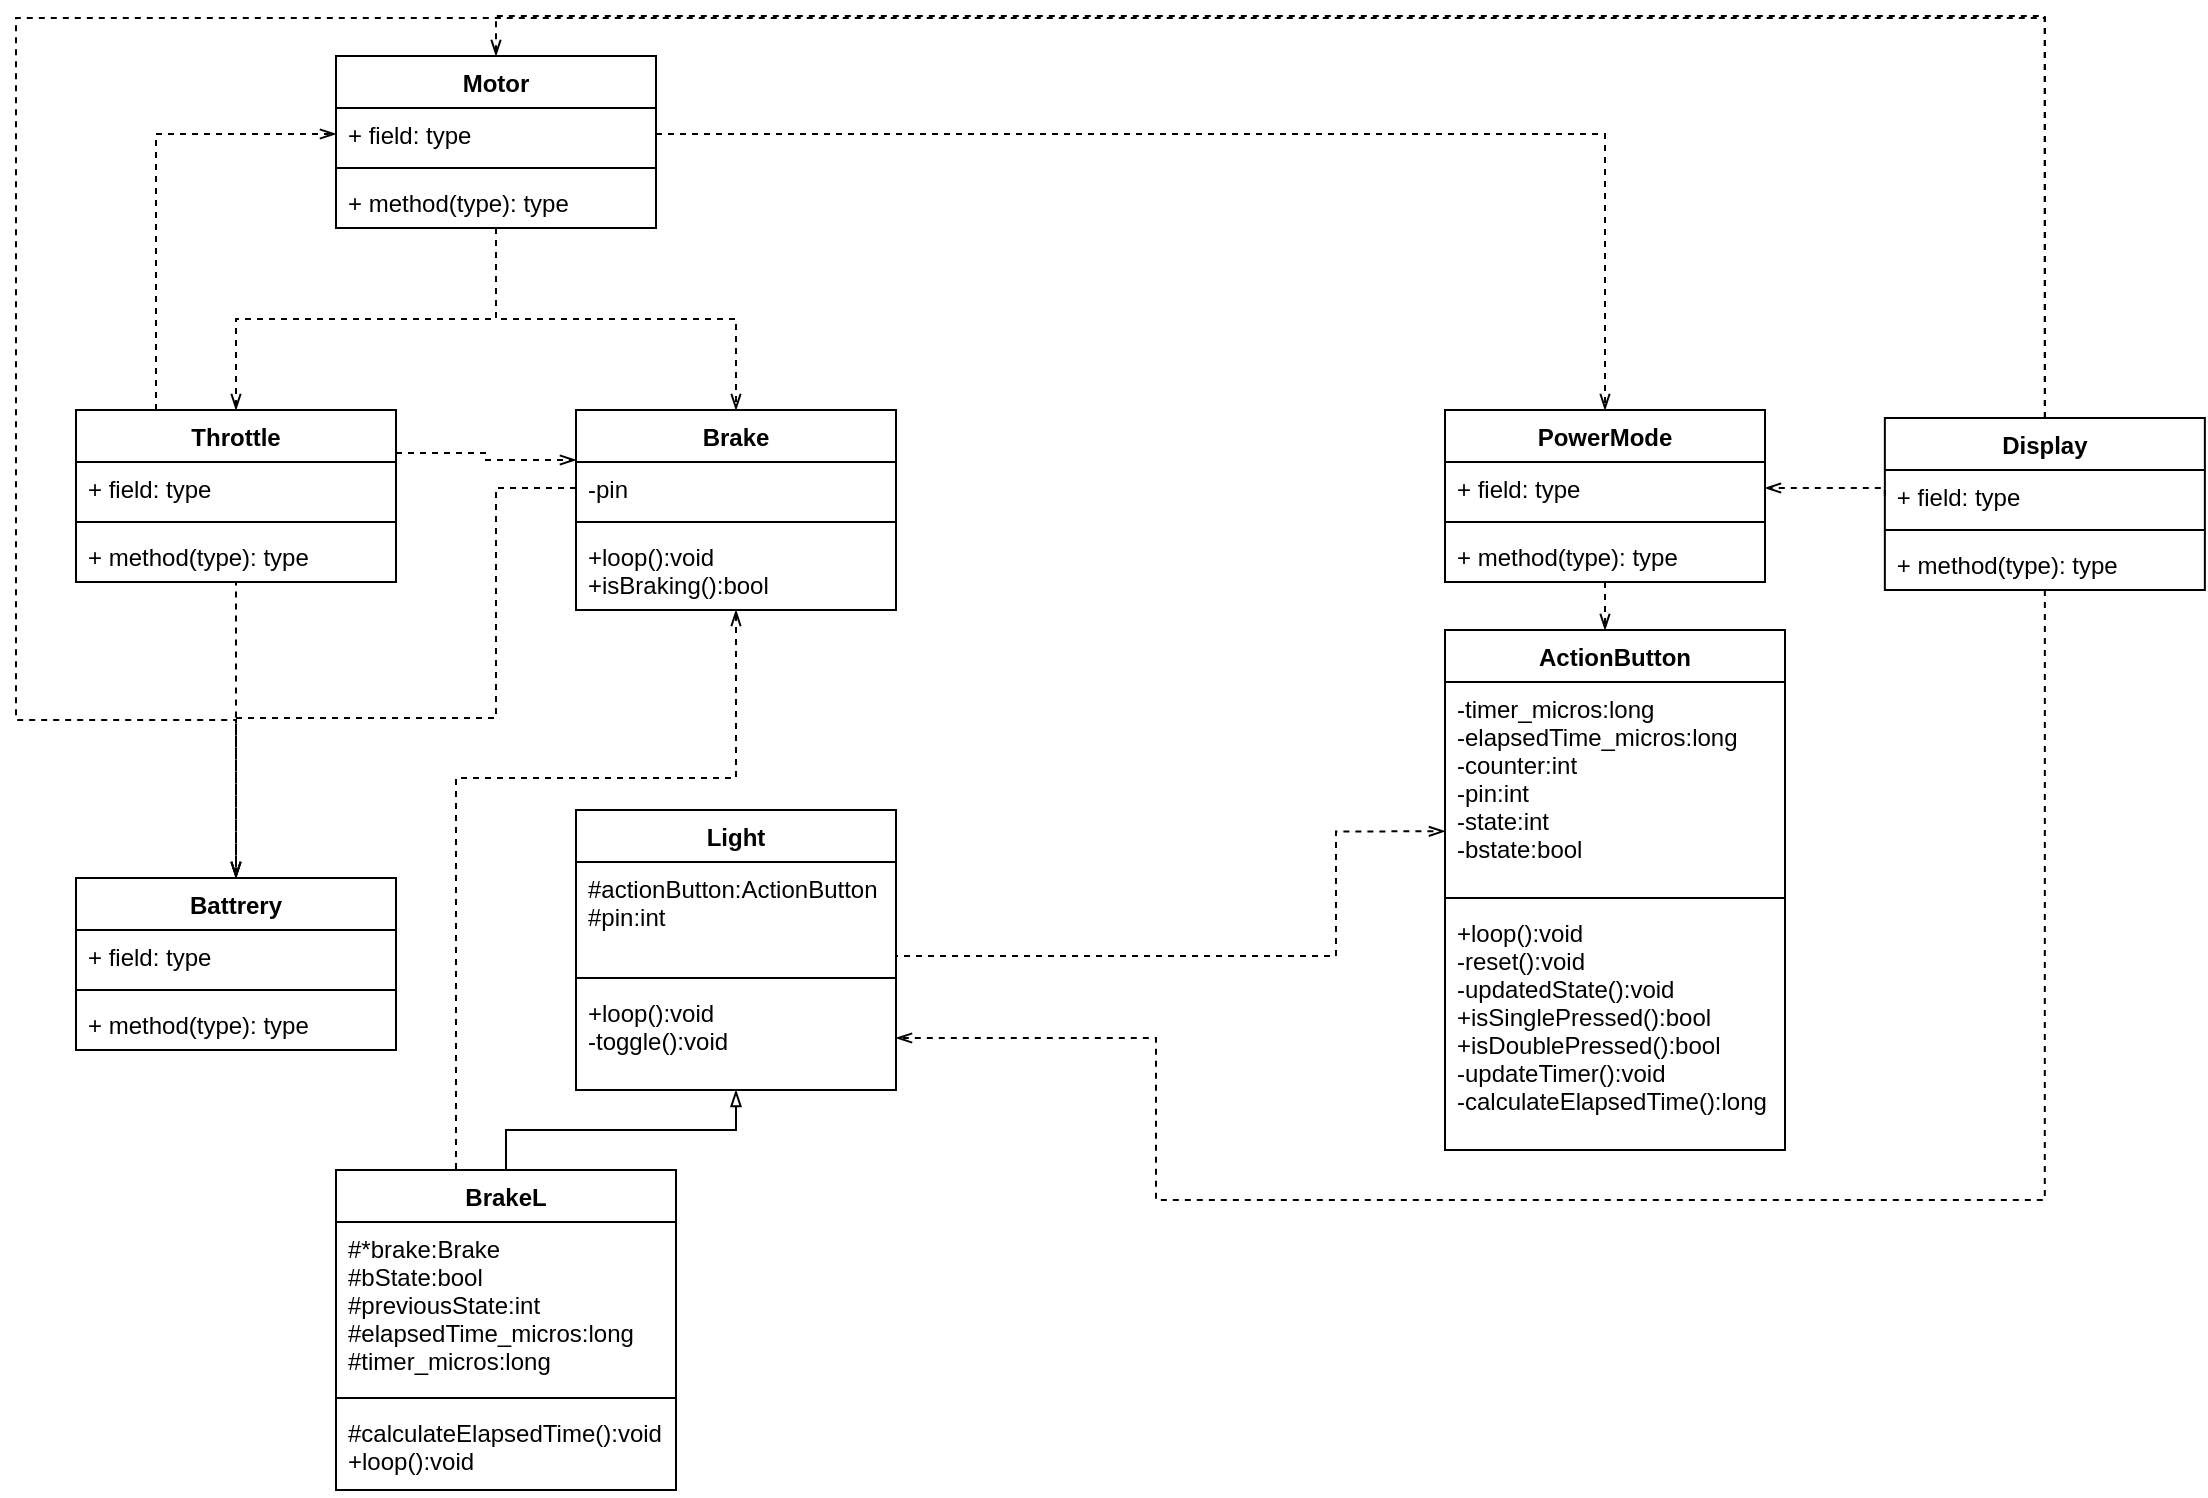 <mxfile version="10.8.0" type="device"><diagram id="RRR2Q73Efiblb29-fy5A" name="Page-1"><mxGraphModel dx="898" dy="638" grid="1" gridSize="10" guides="1" tooltips="1" connect="1" arrows="1" fold="1" page="1" pageScale="1" pageWidth="850" pageHeight="1100" math="0" shadow="0"><root><mxCell id="0"/><mxCell id="1" parent="0"/><mxCell id="Oltx8EEPDuNsa9bhyEoh-46" style="edgeStyle=orthogonalEdgeStyle;rounded=0;orthogonalLoop=1;jettySize=auto;html=1;dashed=1;startArrow=none;startFill=0;endArrow=openThin;endFill=0;" parent="1" source="Oltx8EEPDuNsa9bhyEoh-1" target="Oltx8EEPDuNsa9bhyEoh-9" edge="1"><mxGeometry relative="1" as="geometry"/></mxCell><mxCell id="Oltx8EEPDuNsa9bhyEoh-47" style="edgeStyle=orthogonalEdgeStyle;rounded=0;orthogonalLoop=1;jettySize=auto;html=1;exitX=0.5;exitY=1;exitDx=0;exitDy=0;entryX=0.5;entryY=0;entryDx=0;entryDy=0;dashed=1;startArrow=none;startFill=0;endArrow=openThin;endFill=0;" parent="1" source="Oltx8EEPDuNsa9bhyEoh-1" target="Oltx8EEPDuNsa9bhyEoh-5" edge="1"><mxGeometry relative="1" as="geometry"/></mxCell><mxCell id="Oltx8EEPDuNsa9bhyEoh-1" value="Motor" style="swimlane;fontStyle=1;align=center;verticalAlign=top;childLayout=stackLayout;horizontal=1;startSize=26;horizontalStack=0;resizeParent=1;resizeParentMax=0;resizeLast=0;collapsible=1;marginBottom=0;" parent="1" vertex="1"><mxGeometry x="340" y="39" width="160" height="86" as="geometry"/></mxCell><mxCell id="Oltx8EEPDuNsa9bhyEoh-2" value="+ field: type" style="text;strokeColor=none;fillColor=none;align=left;verticalAlign=top;spacingLeft=4;spacingRight=4;overflow=hidden;rotatable=0;points=[[0,0.5],[1,0.5]];portConstraint=eastwest;" parent="Oltx8EEPDuNsa9bhyEoh-1" vertex="1"><mxGeometry y="26" width="160" height="26" as="geometry"/></mxCell><mxCell id="Oltx8EEPDuNsa9bhyEoh-3" value="" style="line;strokeWidth=1;fillColor=none;align=left;verticalAlign=middle;spacingTop=-1;spacingLeft=3;spacingRight=3;rotatable=0;labelPosition=right;points=[];portConstraint=eastwest;" parent="Oltx8EEPDuNsa9bhyEoh-1" vertex="1"><mxGeometry y="52" width="160" height="8" as="geometry"/></mxCell><mxCell id="Oltx8EEPDuNsa9bhyEoh-4" value="+ method(type): type" style="text;strokeColor=none;fillColor=none;align=left;verticalAlign=top;spacingLeft=4;spacingRight=4;overflow=hidden;rotatable=0;points=[[0,0.5],[1,0.5]];portConstraint=eastwest;" parent="Oltx8EEPDuNsa9bhyEoh-1" vertex="1"><mxGeometry y="60" width="160" height="26" as="geometry"/></mxCell><mxCell id="Oltx8EEPDuNsa9bhyEoh-5" value="Brake" style="swimlane;fontStyle=1;align=center;verticalAlign=top;childLayout=stackLayout;horizontal=1;startSize=26;horizontalStack=0;resizeParent=1;resizeParentMax=0;resizeLast=0;collapsible=1;marginBottom=0;" parent="1" vertex="1"><mxGeometry x="460" y="216" width="160" height="100" as="geometry"/></mxCell><mxCell id="Oltx8EEPDuNsa9bhyEoh-6" value="-pin" style="text;strokeColor=none;fillColor=none;align=left;verticalAlign=top;spacingLeft=4;spacingRight=4;overflow=hidden;rotatable=0;points=[[0,0.5],[1,0.5]];portConstraint=eastwest;" parent="Oltx8EEPDuNsa9bhyEoh-5" vertex="1"><mxGeometry y="26" width="160" height="26" as="geometry"/></mxCell><mxCell id="Oltx8EEPDuNsa9bhyEoh-7" value="" style="line;strokeWidth=1;fillColor=none;align=left;verticalAlign=middle;spacingTop=-1;spacingLeft=3;spacingRight=3;rotatable=0;labelPosition=right;points=[];portConstraint=eastwest;" parent="Oltx8EEPDuNsa9bhyEoh-5" vertex="1"><mxGeometry y="52" width="160" height="8" as="geometry"/></mxCell><mxCell id="Oltx8EEPDuNsa9bhyEoh-8" value="+loop():void&#10;+isBraking():bool&#10;" style="text;strokeColor=none;fillColor=none;align=left;verticalAlign=top;spacingLeft=4;spacingRight=4;overflow=hidden;rotatable=0;points=[[0,0.5],[1,0.5]];portConstraint=eastwest;" parent="Oltx8EEPDuNsa9bhyEoh-5" vertex="1"><mxGeometry y="60" width="160" height="40" as="geometry"/></mxCell><mxCell id="Oltx8EEPDuNsa9bhyEoh-85" style="edgeStyle=orthogonalEdgeStyle;rounded=0;orthogonalLoop=1;jettySize=auto;html=1;exitX=1;exitY=0.25;exitDx=0;exitDy=0;entryX=0;entryY=0.25;entryDx=0;entryDy=0;dashed=1;startArrow=none;startFill=0;endArrow=openThin;endFill=0;" parent="1" source="Oltx8EEPDuNsa9bhyEoh-9" target="Oltx8EEPDuNsa9bhyEoh-5" edge="1"><mxGeometry relative="1" as="geometry"/></mxCell><mxCell id="_tzEMMNKPjvsgwQegGH5-1" style="edgeStyle=orthogonalEdgeStyle;rounded=0;orthogonalLoop=1;jettySize=auto;html=1;exitX=0.25;exitY=0;exitDx=0;exitDy=0;entryX=0;entryY=0.5;entryDx=0;entryDy=0;dashed=1;endArrow=openThin;endFill=0;" edge="1" parent="1" source="Oltx8EEPDuNsa9bhyEoh-9" target="Oltx8EEPDuNsa9bhyEoh-2"><mxGeometry relative="1" as="geometry"/></mxCell><mxCell id="Oltx8EEPDuNsa9bhyEoh-9" value="Throttle" style="swimlane;fontStyle=1;align=center;verticalAlign=top;childLayout=stackLayout;horizontal=1;startSize=26;horizontalStack=0;resizeParent=1;resizeParentMax=0;resizeLast=0;collapsible=1;marginBottom=0;" parent="1" vertex="1"><mxGeometry x="210" y="216" width="160" height="86" as="geometry"/></mxCell><mxCell id="Oltx8EEPDuNsa9bhyEoh-10" value="+ field: type" style="text;strokeColor=none;fillColor=none;align=left;verticalAlign=top;spacingLeft=4;spacingRight=4;overflow=hidden;rotatable=0;points=[[0,0.5],[1,0.5]];portConstraint=eastwest;" parent="Oltx8EEPDuNsa9bhyEoh-9" vertex="1"><mxGeometry y="26" width="160" height="26" as="geometry"/></mxCell><mxCell id="Oltx8EEPDuNsa9bhyEoh-11" value="" style="line;strokeWidth=1;fillColor=none;align=left;verticalAlign=middle;spacingTop=-1;spacingLeft=3;spacingRight=3;rotatable=0;labelPosition=right;points=[];portConstraint=eastwest;" parent="Oltx8EEPDuNsa9bhyEoh-9" vertex="1"><mxGeometry y="52" width="160" height="8" as="geometry"/></mxCell><mxCell id="Oltx8EEPDuNsa9bhyEoh-12" value="+ method(type): type" style="text;strokeColor=none;fillColor=none;align=left;verticalAlign=top;spacingLeft=4;spacingRight=4;overflow=hidden;rotatable=0;points=[[0,0.5],[1,0.5]];portConstraint=eastwest;" parent="Oltx8EEPDuNsa9bhyEoh-9" vertex="1"><mxGeometry y="60" width="160" height="26" as="geometry"/></mxCell><mxCell id="Oltx8EEPDuNsa9bhyEoh-17" value="Light" style="swimlane;fontStyle=1;align=center;verticalAlign=top;childLayout=stackLayout;horizontal=1;startSize=26;horizontalStack=0;resizeParent=1;resizeParentMax=0;resizeLast=0;collapsible=1;marginBottom=0;" parent="1" vertex="1"><mxGeometry x="460" y="416" width="160" height="140" as="geometry"/></mxCell><mxCell id="Oltx8EEPDuNsa9bhyEoh-18" value="#actionButton:ActionButton&#10;#pin:int&#10;" style="text;strokeColor=none;fillColor=none;align=left;verticalAlign=top;spacingLeft=4;spacingRight=4;overflow=hidden;rotatable=0;points=[[0,0.5],[1,0.5]];portConstraint=eastwest;" parent="Oltx8EEPDuNsa9bhyEoh-17" vertex="1"><mxGeometry y="26" width="160" height="54" as="geometry"/></mxCell><mxCell id="Oltx8EEPDuNsa9bhyEoh-19" value="" style="line;strokeWidth=1;fillColor=none;align=left;verticalAlign=middle;spacingTop=-1;spacingLeft=3;spacingRight=3;rotatable=0;labelPosition=right;points=[];portConstraint=eastwest;" parent="Oltx8EEPDuNsa9bhyEoh-17" vertex="1"><mxGeometry y="80" width="160" height="8" as="geometry"/></mxCell><mxCell id="Oltx8EEPDuNsa9bhyEoh-20" value="+loop():void&#10;-toggle():void&#10;" style="text;strokeColor=none;fillColor=none;align=left;verticalAlign=top;spacingLeft=4;spacingRight=4;overflow=hidden;rotatable=0;points=[[0,0.5],[1,0.5]];portConstraint=eastwest;" parent="Oltx8EEPDuNsa9bhyEoh-17" vertex="1"><mxGeometry y="88" width="160" height="52" as="geometry"/></mxCell><mxCell id="Oltx8EEPDuNsa9bhyEoh-32" style="edgeStyle=orthogonalEdgeStyle;rounded=0;orthogonalLoop=1;jettySize=auto;html=1;exitX=0.5;exitY=0;exitDx=0;exitDy=0;endArrow=blockThin;endFill=0;entryX=0.5;entryY=1;entryDx=0;entryDy=0;" parent="1" source="Oltx8EEPDuNsa9bhyEoh-21" target="Oltx8EEPDuNsa9bhyEoh-17" edge="1"><mxGeometry relative="1" as="geometry"><mxPoint x="530" y="545" as="targetPoint"/></mxGeometry></mxCell><mxCell id="Oltx8EEPDuNsa9bhyEoh-81" style="edgeStyle=orthogonalEdgeStyle;rounded=0;orthogonalLoop=1;jettySize=auto;html=1;exitX=0.25;exitY=0;exitDx=0;exitDy=0;dashed=1;startArrow=none;startFill=0;endArrow=openThin;endFill=0;entryX=0.5;entryY=1;entryDx=0;entryDy=0;" parent="1" source="Oltx8EEPDuNsa9bhyEoh-21" target="Oltx8EEPDuNsa9bhyEoh-5" edge="1"><mxGeometry relative="1" as="geometry"><mxPoint x="430" y="390" as="targetPoint"/><Array as="points"><mxPoint x="400" y="596"/><mxPoint x="400" y="400"/><mxPoint x="540" y="400"/></Array></mxGeometry></mxCell><mxCell id="Oltx8EEPDuNsa9bhyEoh-21" value="BrakeL" style="swimlane;fontStyle=1;align=center;verticalAlign=top;childLayout=stackLayout;horizontal=1;startSize=26;horizontalStack=0;resizeParent=1;resizeParentMax=0;resizeLast=0;collapsible=1;marginBottom=0;" parent="1" vertex="1"><mxGeometry x="340" y="596" width="170" height="160" as="geometry"/></mxCell><mxCell id="Oltx8EEPDuNsa9bhyEoh-22" value="#*brake:Brake&#10;#bState:bool&#10;#previousState:int&#10;#elapsedTime_micros:long&#10;#timer_micros:long&#10;" style="text;strokeColor=none;fillColor=none;align=left;verticalAlign=top;spacingLeft=4;spacingRight=4;overflow=hidden;rotatable=0;points=[[0,0.5],[1,0.5]];portConstraint=eastwest;" parent="Oltx8EEPDuNsa9bhyEoh-21" vertex="1"><mxGeometry y="26" width="170" height="84" as="geometry"/></mxCell><mxCell id="Oltx8EEPDuNsa9bhyEoh-23" value="" style="line;strokeWidth=1;fillColor=none;align=left;verticalAlign=middle;spacingTop=-1;spacingLeft=3;spacingRight=3;rotatable=0;labelPosition=right;points=[];portConstraint=eastwest;" parent="Oltx8EEPDuNsa9bhyEoh-21" vertex="1"><mxGeometry y="110" width="170" height="8" as="geometry"/></mxCell><mxCell id="Oltx8EEPDuNsa9bhyEoh-24" value="#calculateElapsedTime():void&#10;+loop():void&#10;" style="text;strokeColor=none;fillColor=none;align=left;verticalAlign=top;spacingLeft=4;spacingRight=4;overflow=hidden;rotatable=0;points=[[0,0.5],[1,0.5]];portConstraint=eastwest;" parent="Oltx8EEPDuNsa9bhyEoh-21" vertex="1"><mxGeometry y="118" width="170" height="42" as="geometry"/></mxCell><mxCell id="Oltx8EEPDuNsa9bhyEoh-60" style="edgeStyle=orthogonalEdgeStyle;rounded=0;orthogonalLoop=1;jettySize=auto;html=1;exitX=0.5;exitY=0;exitDx=0;exitDy=0;entryX=0.5;entryY=0;entryDx=0;entryDy=0;dashed=1;startArrow=none;startFill=0;endArrow=openThin;endFill=0;" parent="1" source="Oltx8EEPDuNsa9bhyEoh-33" target="Oltx8EEPDuNsa9bhyEoh-37" edge="1"><mxGeometry relative="1" as="geometry"><Array as="points"><mxPoint x="1194" y="20"/><mxPoint x="180" y="20"/><mxPoint x="180" y="371"/><mxPoint x="290" y="371"/></Array></mxGeometry></mxCell><mxCell id="Oltx8EEPDuNsa9bhyEoh-79" style="edgeStyle=orthogonalEdgeStyle;rounded=0;orthogonalLoop=1;jettySize=auto;html=1;exitX=0.5;exitY=1;exitDx=0;exitDy=0;entryX=1;entryY=0.5;entryDx=0;entryDy=0;dashed=1;startArrow=none;startFill=0;endArrow=openThin;endFill=0;" parent="1" source="Oltx8EEPDuNsa9bhyEoh-33" target="Oltx8EEPDuNsa9bhyEoh-20" edge="1"><mxGeometry relative="1" as="geometry"><Array as="points"><mxPoint x="1194" y="611"/><mxPoint x="750" y="611"/><mxPoint x="750" y="530"/></Array></mxGeometry></mxCell><mxCell id="Oltx8EEPDuNsa9bhyEoh-80" style="edgeStyle=orthogonalEdgeStyle;rounded=0;orthogonalLoop=1;jettySize=auto;html=1;exitX=0.5;exitY=0;exitDx=0;exitDy=0;entryX=0.5;entryY=0;entryDx=0;entryDy=0;dashed=1;startArrow=none;startFill=0;endArrow=openThin;endFill=0;" parent="1" source="Oltx8EEPDuNsa9bhyEoh-33" target="Oltx8EEPDuNsa9bhyEoh-1" edge="1"><mxGeometry relative="1" as="geometry"/></mxCell><mxCell id="Oltx8EEPDuNsa9bhyEoh-33" value="Display" style="swimlane;fontStyle=1;align=center;verticalAlign=top;childLayout=stackLayout;horizontal=1;startSize=26;horizontalStack=0;resizeParent=1;resizeParentMax=0;resizeLast=0;collapsible=1;marginBottom=0;" parent="1" vertex="1"><mxGeometry x="1114.429" y="220" width="160" height="86" as="geometry"/></mxCell><mxCell id="Oltx8EEPDuNsa9bhyEoh-34" value="+ field: type" style="text;strokeColor=none;fillColor=none;align=left;verticalAlign=top;spacingLeft=4;spacingRight=4;overflow=hidden;rotatable=0;points=[[0,0.5],[1,0.5]];portConstraint=eastwest;" parent="Oltx8EEPDuNsa9bhyEoh-33" vertex="1"><mxGeometry y="26" width="160" height="26" as="geometry"/></mxCell><mxCell id="Oltx8EEPDuNsa9bhyEoh-35" value="" style="line;strokeWidth=1;fillColor=none;align=left;verticalAlign=middle;spacingTop=-1;spacingLeft=3;spacingRight=3;rotatable=0;labelPosition=right;points=[];portConstraint=eastwest;" parent="Oltx8EEPDuNsa9bhyEoh-33" vertex="1"><mxGeometry y="52" width="160" height="8" as="geometry"/></mxCell><mxCell id="Oltx8EEPDuNsa9bhyEoh-36" value="+ method(type): type" style="text;strokeColor=none;fillColor=none;align=left;verticalAlign=top;spacingLeft=4;spacingRight=4;overflow=hidden;rotatable=0;points=[[0,0.5],[1,0.5]];portConstraint=eastwest;" parent="Oltx8EEPDuNsa9bhyEoh-33" vertex="1"><mxGeometry y="60" width="160" height="26" as="geometry"/></mxCell><mxCell id="Oltx8EEPDuNsa9bhyEoh-41" style="edgeStyle=orthogonalEdgeStyle;rounded=0;orthogonalLoop=1;jettySize=auto;html=1;exitX=0.5;exitY=0;exitDx=0;exitDy=0;entryX=0.5;entryY=1;entryDx=0;entryDy=0;endArrow=none;endFill=0;dashed=1;startArrow=openThin;startFill=0;" parent="1" source="Oltx8EEPDuNsa9bhyEoh-37" target="Oltx8EEPDuNsa9bhyEoh-9" edge="1"><mxGeometry relative="1" as="geometry"/></mxCell><mxCell id="Oltx8EEPDuNsa9bhyEoh-37" value="Battrery" style="swimlane;fontStyle=1;align=center;verticalAlign=top;childLayout=stackLayout;horizontal=1;startSize=26;horizontalStack=0;resizeParent=1;resizeParentMax=0;resizeLast=0;collapsible=1;marginBottom=0;" parent="1" vertex="1"><mxGeometry x="210" y="450" width="160" height="86" as="geometry"/></mxCell><mxCell id="Oltx8EEPDuNsa9bhyEoh-38" value="+ field: type" style="text;strokeColor=none;fillColor=none;align=left;verticalAlign=top;spacingLeft=4;spacingRight=4;overflow=hidden;rotatable=0;points=[[0,0.5],[1,0.5]];portConstraint=eastwest;" parent="Oltx8EEPDuNsa9bhyEoh-37" vertex="1"><mxGeometry y="26" width="160" height="26" as="geometry"/></mxCell><mxCell id="Oltx8EEPDuNsa9bhyEoh-39" value="" style="line;strokeWidth=1;fillColor=none;align=left;verticalAlign=middle;spacingTop=-1;spacingLeft=3;spacingRight=3;rotatable=0;labelPosition=right;points=[];portConstraint=eastwest;" parent="Oltx8EEPDuNsa9bhyEoh-37" vertex="1"><mxGeometry y="52" width="160" height="8" as="geometry"/></mxCell><mxCell id="Oltx8EEPDuNsa9bhyEoh-40" value="+ method(type): type" style="text;strokeColor=none;fillColor=none;align=left;verticalAlign=top;spacingLeft=4;spacingRight=4;overflow=hidden;rotatable=0;points=[[0,0.5],[1,0.5]];portConstraint=eastwest;" parent="Oltx8EEPDuNsa9bhyEoh-37" vertex="1"><mxGeometry y="60" width="160" height="26" as="geometry"/></mxCell><mxCell id="Oltx8EEPDuNsa9bhyEoh-43" style="edgeStyle=orthogonalEdgeStyle;rounded=0;orthogonalLoop=1;jettySize=auto;html=1;exitX=0;exitY=0.5;exitDx=0;exitDy=0;entryX=0.5;entryY=0;entryDx=0;entryDy=0;dashed=1;startArrow=none;startFill=0;endArrow=openThin;endFill=0;" parent="1" source="Oltx8EEPDuNsa9bhyEoh-6" target="Oltx8EEPDuNsa9bhyEoh-37" edge="1"><mxGeometry relative="1" as="geometry"><Array as="points"><mxPoint x="420" y="255"/><mxPoint x="420" y="370"/><mxPoint x="290" y="370"/></Array></mxGeometry></mxCell><mxCell id="Oltx8EEPDuNsa9bhyEoh-62" value="ActionButton" style="swimlane;fontStyle=1;align=center;verticalAlign=top;childLayout=stackLayout;horizontal=1;startSize=26;horizontalStack=0;resizeParent=1;resizeParentMax=0;resizeLast=0;collapsible=1;marginBottom=0;" parent="1" vertex="1"><mxGeometry x="894.5" y="326" width="170" height="260" as="geometry"/></mxCell><mxCell id="Oltx8EEPDuNsa9bhyEoh-63" value="-timer_micros:long&#10;-elapsedTime_micros:long&#10;-counter:int&#10;-pin:int&#10;-state:int&#10;-bstate:bool" style="text;strokeColor=none;fillColor=none;align=left;verticalAlign=top;spacingLeft=4;spacingRight=4;overflow=hidden;rotatable=0;points=[[0,0.5],[1,0.5]];portConstraint=eastwest;" parent="Oltx8EEPDuNsa9bhyEoh-62" vertex="1"><mxGeometry y="26" width="170" height="104" as="geometry"/></mxCell><mxCell id="Oltx8EEPDuNsa9bhyEoh-64" value="" style="line;strokeWidth=1;fillColor=none;align=left;verticalAlign=middle;spacingTop=-1;spacingLeft=3;spacingRight=3;rotatable=0;labelPosition=right;points=[];portConstraint=eastwest;" parent="Oltx8EEPDuNsa9bhyEoh-62" vertex="1"><mxGeometry y="130" width="170" height="8" as="geometry"/></mxCell><mxCell id="Oltx8EEPDuNsa9bhyEoh-65" value="+loop():void&#10;-reset():void&#10;-updatedState():void&#10;+isSinglePressed():bool&#10;+isDoublePressed():bool&#10;-updateTimer():void&#10;-calculateElapsedTime():long&#10;" style="text;strokeColor=none;fillColor=none;align=left;verticalAlign=top;spacingLeft=4;spacingRight=4;overflow=hidden;rotatable=0;points=[[0,0.5],[1,0.5]];portConstraint=eastwest;" parent="Oltx8EEPDuNsa9bhyEoh-62" vertex="1"><mxGeometry y="138" width="170" height="122" as="geometry"/></mxCell><mxCell id="Oltx8EEPDuNsa9bhyEoh-72" style="edgeStyle=orthogonalEdgeStyle;rounded=0;orthogonalLoop=1;jettySize=auto;html=1;exitX=0.5;exitY=1;exitDx=0;exitDy=0;dashed=1;startArrow=none;startFill=0;endArrow=openThin;endFill=0;" parent="1" source="Oltx8EEPDuNsa9bhyEoh-66" target="Oltx8EEPDuNsa9bhyEoh-62" edge="1"><mxGeometry relative="1" as="geometry"><Array as="points"><mxPoint x="974" y="380"/><mxPoint x="974" y="380"/></Array></mxGeometry></mxCell><mxCell id="Oltx8EEPDuNsa9bhyEoh-66" value="PowerMode" style="swimlane;fontStyle=1;align=center;verticalAlign=top;childLayout=stackLayout;horizontal=1;startSize=26;horizontalStack=0;resizeParent=1;resizeParentMax=0;resizeLast=0;collapsible=1;marginBottom=0;" parent="1" vertex="1"><mxGeometry x="894.5" y="216" width="160" height="86" as="geometry"/></mxCell><mxCell id="Oltx8EEPDuNsa9bhyEoh-67" value="+ field: type" style="text;strokeColor=none;fillColor=none;align=left;verticalAlign=top;spacingLeft=4;spacingRight=4;overflow=hidden;rotatable=0;points=[[0,0.5],[1,0.5]];portConstraint=eastwest;" parent="Oltx8EEPDuNsa9bhyEoh-66" vertex="1"><mxGeometry y="26" width="160" height="26" as="geometry"/></mxCell><mxCell id="Oltx8EEPDuNsa9bhyEoh-68" value="" style="line;strokeWidth=1;fillColor=none;align=left;verticalAlign=middle;spacingTop=-1;spacingLeft=3;spacingRight=3;rotatable=0;labelPosition=right;points=[];portConstraint=eastwest;" parent="Oltx8EEPDuNsa9bhyEoh-66" vertex="1"><mxGeometry y="52" width="160" height="8" as="geometry"/></mxCell><mxCell id="Oltx8EEPDuNsa9bhyEoh-69" value="+ method(type): type" style="text;strokeColor=none;fillColor=none;align=left;verticalAlign=top;spacingLeft=4;spacingRight=4;overflow=hidden;rotatable=0;points=[[0,0.5],[1,0.5]];portConstraint=eastwest;" parent="Oltx8EEPDuNsa9bhyEoh-66" vertex="1"><mxGeometry y="60" width="160" height="26" as="geometry"/></mxCell><mxCell id="Oltx8EEPDuNsa9bhyEoh-71" style="edgeStyle=orthogonalEdgeStyle;rounded=0;orthogonalLoop=1;jettySize=auto;html=1;exitX=1;exitY=0.5;exitDx=0;exitDy=0;entryX=0;entryY=0.718;entryDx=0;entryDy=0;entryPerimeter=0;dashed=1;startArrow=none;startFill=0;endArrow=openThin;endFill=0;" parent="1" source="Oltx8EEPDuNsa9bhyEoh-18" target="Oltx8EEPDuNsa9bhyEoh-63" edge="1"><mxGeometry relative="1" as="geometry"><Array as="points"><mxPoint x="620" y="489"/><mxPoint x="840" y="489"/><mxPoint x="840" y="427"/></Array></mxGeometry></mxCell><mxCell id="Oltx8EEPDuNsa9bhyEoh-73" style="edgeStyle=orthogonalEdgeStyle;rounded=0;orthogonalLoop=1;jettySize=auto;html=1;exitX=1;exitY=0.5;exitDx=0;exitDy=0;entryX=0.5;entryY=0;entryDx=0;entryDy=0;dashed=1;startArrow=none;startFill=0;endArrow=openThin;endFill=0;" parent="1" source="Oltx8EEPDuNsa9bhyEoh-2" target="Oltx8EEPDuNsa9bhyEoh-66" edge="1"><mxGeometry relative="1" as="geometry"><Array as="points"><mxPoint x="975" y="78"/></Array></mxGeometry></mxCell><mxCell id="Oltx8EEPDuNsa9bhyEoh-74" style="edgeStyle=orthogonalEdgeStyle;rounded=0;orthogonalLoop=1;jettySize=auto;html=1;exitX=0;exitY=0.5;exitDx=0;exitDy=0;entryX=1;entryY=0.5;entryDx=0;entryDy=0;dashed=1;startArrow=none;startFill=0;endArrow=openThin;endFill=0;" parent="1" source="Oltx8EEPDuNsa9bhyEoh-34" target="Oltx8EEPDuNsa9bhyEoh-67" edge="1"><mxGeometry relative="1" as="geometry"><Array as="points"><mxPoint x="1114.5" y="255"/></Array></mxGeometry></mxCell></root></mxGraphModel></diagram></mxfile>